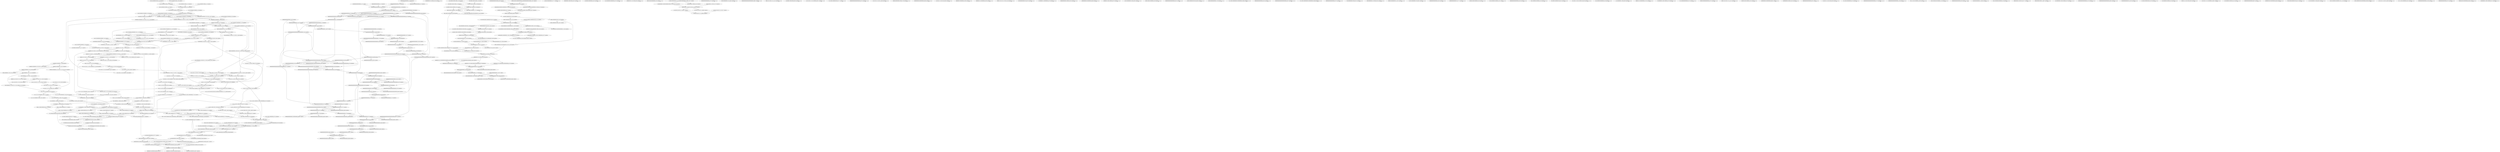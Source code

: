 digraph G {
    "1010110100000101000000001110111_1-32:23-LEN:31" -> "01010000000011101110_14-33:611-LEN:20";
    "1010110100000101000000001110111_1-32:23-LEN:31" -> "010100000000111011101111111010_14-44:19-LEN:30";
    "00000000000000000000_38-57:556-LEN:20" -> "00000000000000000000_39-58:536-LEN:20";
    "00000000000000000000_38-57:556-LEN:20" -> "00000000000000000000000000000000000000_39-77:22-LEN:38";
    "111101011000000000111100_38-61:184-LEN:24" -> "10110000000001111000_43-62:264-LEN:20";
    "010000000010111010000_32-53:15-LEN:21" -> "010000000010111010000_32-53:15-LEN:21";
    "00000000000000000000000000000000000000_29-67:34-LEN:38" -> "000000000000000000000_49-69:566-LEN:21";
    "00000000101110110000_34-53:285-LEN:20" -> "0000000101110110000000000100000000_35-69:210-LEN:34";
    "00000000101110110000_34-53:285-LEN:20" -> "000000010111011000010000001000000000000_35-73:89-LEN:39";
    "120000000011011000001100001000000_55-87:156-LEN:33" -> "10000011000010000000_69-88:179-LEN:20";
    "11100011000000000010_57-77:17-LEN:20" -> "11100011000000000010_57-77:17-LEN:20";
    "10111001111111010110_28-47:434-LEN:20" -> "011100111111101011000_29-49:436-LEN:21";
    "10111001111111010110_28-47:434-LEN:20" -> "01110011111110101100000011110001100000_29-69:23-LEN:38";
    "000000000011000010000_34-55:15-LEN:21" -> "000000000011000010000_34-55:15-LEN:21";
    "0111111101011000000011_34-57:210-LEN:22" -> "111110101100000001111_37-59:190-LEN:21";
    "0111111101011000000011_34-57:210-LEN:22" -> "11111010110000000111000110000000000_37-74:31-LEN:35";
    "11010000010000000000_23-43:15-LEN:20" -> "11010000010000000000_23-43:15-LEN:20";
    "000000000000000000000_44-64:561-LEN:21" -> "0000000000000000000000_46-67:539-LEN:22";
    "000000000000000000000_44-64:561-LEN:21" -> "000000000000000000000000000000000000_46-82:23-LEN:36";
    "1000110000001001000100_59-80:312-LEN:22" -> "011000000100100010000_62-82:303-LEN:21";
    "1000110000001001000100_59-80:312-LEN:22" -> "01100000010010001000000000_62-88:19-LEN:26";
    "10101101000000101000_1-20:759-LEN:20" -> "01011010000001010000_2-21:964-LEN:20";
    "111011000000001000000000_44-70:15-LEN:24" -> "111011000000001000000000_44-70:15-LEN:24";
    "0011100011000000000001_54-76:29-LEN:22" -> "110001100000000000110000000000_58-88:25-LEN:30";
    "0011100011000000000001_54-76:29-LEN:22" -> "11000110000000000010_58-77:702-LEN:20";
    "011000011000000001010_10-30:319-LEN:21" -> "10000110000000010100_12-31:310-LEN:20";
    "011000011000000001010_10-30:319-LEN:21" -> "10000110000000010100_12-32:25-LEN:20";
    "100001000000000001010000_59-82:142-LEN:24" -> "100000000000101000000000_64-88:24-LEN:24";
    "100001000000000001010000_59-82:142-LEN:24" -> "10000000000010100000_64-83:828-LEN:20";
    "1000000100111111011000_8-30:15-LEN:22" -> "1000000100111111011000_8-30:15-LEN:22";
    "000010100010000000000_2-23:15-LEN:21" -> "000010100010000000000_2-23:15-LEN:21";
    "00000000000000000000000000000000000000_33-71:19-LEN:38" -> "000000000000000000000_53-73:593-LEN:21";
    "00010100000000111011_12-31:694-LEN:20" -> "001010000000011101100_13-34:121-LEN:21";
    "00010100000000111011_12-31:694-LEN:20" -> "00101000000001110111_13-32:607-LEN:20";
    "01110011111110101110000_29-51:133-LEN:23" -> "00111111101011100001_33-52:160-LEN:20";
    "000000000010100000000_66-86:871-LEN:21" -> "00000000101000000000_68-88:43-LEN:20";
    "000000000010100000000_66-86:871-LEN:21" -> "000000001010000000000_68-88:820-LEN:21";
    "000000000010100000000_66-86:871-LEN:21" -> "00000000101000000001_68-87:16-LEN:20";
    "11100011000100010011111101100000100000000001110000_1-50:177-LEN:50" -> "010000000000111000010000000010000111101001_32-73:162-LEN:42";
    "11100011000100010011111101100000100000000001110000_1-50:177-LEN:50" -> "01000000000011100000_32-52:16-LEN:20";
    "00000000000000000000_55-75:15-LEN:20" -> "00000000000000000000_55-75:15-LEN:20";
    "010000000010111011000_32-52:304-LEN:21" -> "00000000101110110000_34-53:285-LEN:20";
    "010000000010111011000_32-52:304-LEN:21" -> "00000000101110110000000001000000000000_34-73:34-LEN:38";
    "01000100000000011101_28-48:15-LEN:20" -> "01000100000000011101_28-48:15-LEN:20";
    "00010100000001111011_12-31:248-LEN:20" -> "00101000000011110110011111111101100000_13-51:50-LEN:38";
    "00010100000001111011_12-31:248-LEN:20" -> "0010100000001111011100111_13-37:201-LEN:25";
    "000000000000000000000000_2-26:16-LEN:24" -> "00000000000000000000_8-27:546-LEN:20";
    "000000000000000000000000_2-26:16-LEN:24" -> "00000000000000000000000000000000000000_8-46:44-LEN:38";
    "00000000111011100111111010110000000001_18-56:22-LEN:38" -> "111101011000000000111100_38-61:184-LEN:24";
    "101000000011110001100_43-66:32-LEN:21" -> "1000000011110001100000_46-69:405-LEN:22";
    "01110011111111101100000_29-51:186-LEN:23" -> "00111111111011000000_33-52:224-LEN:20";
    "000010100000000111001100111111101011000_11-49:19-LEN:39" -> "11001111111010110000_31-50:333-LEN:20";
    "000010100000000111001100111111101011000_11-49:19-LEN:39" -> "110011111110101100010_31-51:128-LEN:21";
    "00000000000000000000000000000_59-88:17-LEN:29" -> "00000000000000000000000000000_59-88:17-LEN:29";
    "00000000000000000000000000000000000000_23-61:28-LEN:38" -> "00000000000000000000_43-62:559-LEN:20";
    "011000000000001010000_62-82:709-LEN:21" -> "100000000000101000000000_64-88:24-LEN:24";
    "011000000000001010000_62-82:709-LEN:21" -> "10000000000010100000_64-83:828-LEN:20";
    "0111111111011000000011_34-57:157-LEN:22" -> "11111110110000000111000_37-62:15-LEN:23";
    "0111111111011000000011_34-57:157-LEN:22" -> "111111101100000001111000_37-62:154-LEN:24";
    "00001111000110000000_50-71:277-LEN:20" -> "00011110001100000000001010000000000_51-88:38-LEN:35";
    "00001111000110000000_50-71:277-LEN:20" -> "000111100011000000000_51-73:264-LEN:21";
    "00001111000110000000_50-71:277-LEN:20" -> "000111100011000000010001010000000000_51-88:131-LEN:36";
    "00001110111001111111_21-41:16-LEN:20" -> "00001110111001111111_21-41:16-LEN:20";
    "00000000000000000000_14-33:571-LEN:20" -> "000000000000000000000_15-35:587-LEN:21";
    "11010000011000010000_65-85:15-LEN:20" -> "11010000011000010000_65-85:15-LEN:20";
    "10000000011101110011_17-36:682-LEN:20" -> "00000000111011100111111010110000000001_18-56:22-LEN:38";
    "10000000011101110011_17-36:682-LEN:20" -> "00000000111011100111_18-37:686-LEN:20";
    "10101101000001010000000011101_1-30:23-LEN:29" -> "00010100000000111011_12-31:694-LEN:20";
    "10101101000001010000000011101_1-30:23-LEN:29" -> "00010100000000111010_12-31:41-LEN:20";
    "0011111111011000000011110001_33-63:25-LEN:28" -> "1011000000011110001100_43-66:357-LEN:22";
    "11101110011111111011000000_26-52:17-LEN:26" -> "11101110011111111011000000_26-52:17-LEN:26";
    "00000100000000000001_56-75:413-LEN:20" -> "0000100000000000001000010000000_57-88:19-LEN:31";
    "00000100000000000001_56-75:413-LEN:20" -> "00001000000000000011_57-76:393-LEN:20";
    "011000000100100010000_62-82:303-LEN:21" -> "10000001001000100000_64-83:341-LEN:20";
    "00000000000000000000000000000000000000_12-50:71-LEN:38" -> "00000000000000000000_32-51:623-LEN:20";
    "00000000000000000000000000000000000000_12-50:71-LEN:38" -> "00000000000000000000000000000000000000_32-70:28-LEN:38";
    "00000000000000000000000000000000000000_12-50:71-LEN:38" -> "000000000000000000010000000000000000_32-67:19-LEN:36";
    "10011111110101100000_32-51:341-LEN:20" -> "00111111101011000000111100011000000000_33-73:20-LEN:38";
    "10011111110101100000_32-51:341-LEN:20" -> "00111111101011000000_33-52:388-LEN:20";
    "00000000000000000000_32-51:623-LEN:20" -> "00000000000000000000000000000000000000_33-71:19-LEN:38";
    "00000000000000000000_32-51:623-LEN:20" -> "00000000000000000000_33-52:630-LEN:20";
    "00000000000000000000000000000000000000_13-51:37-LEN:38" -> "00000000000000000000000000000000000000_33-71:19-LEN:38";
    "00000000000000000000000000000000000000_13-51:37-LEN:38" -> "00000000000000000000_33-52:630-LEN:20";
    "000001000000000000011_55-76:17-LEN:21" -> "000100000000000001100010000000_58-88:17-LEN:30";
    "000001000000000000011_55-76:17-LEN:21" -> "00010000000000000110000_58-80:383-LEN:23";
    "0111100011000000001000_55-77:17-LEN:22" -> "0111100011000000001000_55-77:17-LEN:22";
    "10100000010100000000_6-25:854-LEN:20" -> "01000000101000000001_7-26:835-LEN:20";
    "10100000010100000000_6-25:854-LEN:20" -> "01000000101000000001101110011111110101_7-45:34-LEN:38";
    "00000000000000000000000000000000000000_32-70:28-LEN:38" -> "00000000000000000000_52-71:585-LEN:20";
    "00101101000000101000_1-20:31-LEN:20" -> "01011010000001010000_2-21:964-LEN:20";
    "11101110011111110101_26-45:511-LEN:20" -> "11011100111111101011_27-46:525-LEN:20";
    "11101110011111110101_26-45:511-LEN:20" -> "11011100111111101010000_27-49:18-LEN:23";
    "0100000110100000000111011_7-31:145-LEN:25" -> "011010000000011101100_13-34:21-LEN:21";
    "0100000110100000000111011_7-31:145-LEN:25" -> "011010000000011101110_13-33:111-LEN:21";
    "1010010011000000110000000010100_1-31:141-LEN:31" -> "00001100000000101000_13-32:454-LEN:20";
    "00000000000000000000000000_49-75:15-LEN:26" -> "00000000000000000000000000_49-75:15-LEN:26";
    "101011010000010100000000111011_1-31:36-LEN:30" -> "001010000000011101100_13-34:121-LEN:21";
    "101011010000010100000000111011_1-31:36-LEN:30" -> "00101000000001110111_13-32:607-LEN:20";
    "0000000101110110000000000100000000_35-69:210-LEN:34" -> "00000000001000000000000_50-73:269-LEN:23";
    "11101110111111101011_26-46:16-LEN:20" -> "11101110111111101011_26-46:16-LEN:20";
    "000000000000000000000_6-26:577-LEN:21" -> "00000000000000000000_8-27:546-LEN:20";
    "000000000000000000000_6-26:577-LEN:21" -> "00000000000000000000000000000000000000_8-46:44-LEN:38";
    "10000010000000000110000_27-50:16-LEN:23" -> "10000010000000000110000_27-50:16-LEN:23";
    "11011000000011110001_42-63:132-LEN:20" -> "1011000000011110001100_43-66:357-LEN:22";
    "0011111111011000000000111100_33-61:18-LEN:28" -> "10110000000001111000_43-62:264-LEN:20";
    "00000000000000000000_19-39:15-LEN:20" -> "00000000000000000000_21-40:582-LEN:20";
    "1110100101101010111111_66-87:115-LEN:22" -> "01001011010101111111_69-88:120-LEN:20";
    "0000000000000000000000_46-67:539-LEN:22" -> "000000000000000000000_49-69:566-LEN:21";
    "00111100011000000000_53-73:16-LEN:20" -> "01111000110000000000_55-74:651-LEN:20";
    "10110000000001111000_43-62:264-LEN:20" -> "011000000000111100011000000_44-70:268-LEN:27";
    "10110000000001111000_43-62:264-LEN:20" -> "011000000000111100001000000_44-70:43-LEN:27";
    "01000000101000000001_7-26:835-LEN:20" -> "10000001010000000011_8-27:766-LEN:20";
    "01000000101000000001_7-26:835-LEN:20" -> "10000001010000000011011100111111101011_8-46:51-LEN:38";
    "000000000000100000000000_64-88:15-LEN:24" -> "000000000000100000000000_64-88:15-LEN:24";
    "10100101101010111111_67-87:17-LEN:20" -> "01001011010101111111_69-88:120-LEN:20";
    "00000111100011000000_49-70:445-LEN:20" -> "00001111000110000000_50-71:277-LEN:20";
    "00000111100011000000_49-70:445-LEN:20" -> "0000111100011000000100_50-73:164-LEN:22";
    "1000000011110001100000_46-69:405-LEN:22" -> "00000111100011000000_49-70:445-LEN:20";
    "001000000000011000000_32-52:133-LEN:21" -> "1000000000011000000000111100111000000000_34-73:52-LEN:40";
    "001000000000011000000_32-52:133-LEN:21" -> "10000000000110000000111100111000000000_34-73:71-LEN:38";
    "010000000000111000010000000010000111101001_32-73:162-LEN:42" -> "000001000011110100101101010111_55-84:152-LEN:30";
    "01110011111110101100_29-49:15-LEN:20" -> "01110011111110101100_29-49:15-LEN:20";
    "00000000101000000000_19-39:15-LEN:20" -> "00000000101000000000_19-39:15-LEN:20";
    "0111111111011000000000111100_34-61:64-LEN:28" -> "10110000000001111000_43-62:264-LEN:20";
    "0000000101110100000000_35-58:15-LEN:22" -> "0000000101110100000000_35-58:15-LEN:22";
    "0111100000000001001000100000_55-83:22-LEN:28" -> "000000100100010000000000_65-88:357-LEN:24";
    "00000000000000000000_52-71:585-LEN:20" -> "000000000000000000000_53-73:593-LEN:21";
    "01000000101000000011_7-26:300-LEN:20" -> "1000000101000000011101110011111_8-39:21-LEN:31";
    "01000000101000000011_7-26:300-LEN:20" -> "10000001010000000111_8-27:279-LEN:20";
    "00111111101011000000111100011000000000_33-73:20-LEN:38" -> "01111000110000000000_55-74:651-LEN:20";
    "000000000000000000000_49-69:566-LEN:21" -> "000000000000000000000000_51-75:20-LEN:24";
    "000000000000000000000_49-69:566-LEN:21" -> "00000000000000000000_51-70:558-LEN:20";
    "00000111011101111111010_21-44:16-LEN:23" -> "00000111011101111111010_21-44:16-LEN:23";
    "1000000000011000000000111100111000000000_34-73:52-LEN:40" -> "0111100111000000000011001010000000_55-88:131-LEN:34";
    "00000000000000000000_22-41:591-LEN:20" -> "00000000000000000000000000000000000000_23-61:28-LEN:38";
    "00000000000000000000_22-41:591-LEN:20" -> "000000000000000000000000_23-46:569-LEN:24";
    "10000110000000010100_12-31:310-LEN:20" -> "00001100000000101000_13-32:454-LEN:20";
    "00010000000000001100_58-78:15-LEN:20" -> "00010000000000001100_58-78:15-LEN:20";
    "00111100011000000000_54-73:329-LEN:20" -> "01111000110000000000_55-74:651-LEN:20";
    "1010100001100001100000_1-23:38-LEN:22" -> "010000110000110000000_5-25:338-LEN:21";
    "00001100001100000000_7-26:351-LEN:20" -> "000110000110000000010_8-28:326-LEN:21";
    "00001100001100000000_7-26:351-LEN:20" -> "000110000110000000001000100000000101_8-44:22-LEN:36";
    "1101100111111101011000_27-49:78-LEN:22" -> "110011111110101100010_30-51:23-LEN:21";
    "1101100111111101011000_27-49:78-LEN:22" -> "110011111110101100000_30-51:61-LEN:21";
    "00000000000000000000_8-27:546-LEN:20" -> "0000000000000000000100_9-30:15-LEN:22";
    "00000000000000000000_8-27:546-LEN:20" -> "00000000000000000000000000000000000000_9-47:35-LEN:38";
    "00000000000000000000_8-27:546-LEN:20" -> "000000000000000000000_9-29:605-LEN:21";
    "00000000000000000000_11-30:626-LEN:20" -> "00000000000000000000000000000000000000_12-50:71-LEN:38";
    "00000000000000000000_11-30:626-LEN:20" -> "00000000000000000000_12-31:577-LEN:20";
    "00000000000010100000_64-83:17-LEN:20" -> "00000000000101000000_65-84:858-LEN:20";
    "00000000000010100000_64-83:17-LEN:20" -> "00000000000101000000000_65-88:23-LEN:23";
    "011000000000111100011000000_44-70:268-LEN:27" -> "0000111100011000000100_52-73:133-LEN:22";
    "011000000000111100011000000_44-70:268-LEN:27" -> "000011110001100000000_52-72:152-LEN:21";
    "011000000000111100011000000_44-70:268-LEN:27" -> "000011110001100000000_52-73:15-LEN:21";
    "000111100001000000000_51-73:45-LEN:21" -> "01111000010000000000010_55-77:129-LEN:23";
    "01011100111111101011_27-46:17-LEN:20" -> "10111001111111010110_28-47:434-LEN:20";
    "01011100111111101011_27-46:17-LEN:20" -> "10111001111111010111_28-47:121-LEN:20";
    "00111101110011111111101_23-45:157-LEN:23" -> "110111001111111110110_27-47:167-LEN:21";
    "01101000011000010000000010100010000_2-37:20-LEN:35" -> "000000001010001000000_19-39:342-LEN:21";
    "011000000011110000000000_44-70:16-LEN:24" -> "011000000011110000000000_44-70:16-LEN:24";
    "0000000000000011000000_30-52:16-LEN:22" -> "0000000000000011000000_30-52:16-LEN:22";
    "000000000000000000000000000000_1-31:39-LEN:30" -> "00000000000000000000000000000000000000_13-51:37-LEN:38";
    "000000000000000000000000000000_1-31:39-LEN:30" -> "00000000000000000000_13-32:573-LEN:20";
    "100000000000101000000000_64-88:19-LEN:24" -> "100000000000101000000000_64-88:19-LEN:24";
    "10000000000110000000111100111000000000_34-73:71-LEN:38" -> "0111100111000000000011001010000000_55-88:131-LEN:34";
    "1101000000100000000011101110011_5-36:34-LEN:31" -> "00000000111011100111111010110000000001_18-56:22-LEN:38";
    "1101000000100000000011101110011_5-36:34-LEN:31" -> "00000000111011100111_18-37:686-LEN:20";
    "00001000000001010001000_13-36:16-LEN:23" -> "10000000010100010000_18-37:315-LEN:20";
    "1000000011100011000000_46-70:15-LEN:22" -> "1000000011100011000000_46-70:15-LEN:22";
    "1101011000000000111000_40-62:15-LEN:22" -> "1101011000000000111000_40-62:15-LEN:22";
    "010001100001100000000_5-26:16-LEN:21" -> "010001100001100000000_5-26:16-LEN:21";
    "11101011100001100111000110000000000_39-74:22-LEN:35" -> "0111000110000000000010_55-77:87-LEN:22";
    "011100001100111100011_44-64:128-LEN:21" -> "110000110011110001100000000_46-72:173-LEN:27";
    "000000000000000000000000_9-33:17-LEN:24" -> "000000000000000000000000_9-33:17-LEN:24";
    "11000110000000010010100_58-80:15-LEN:23" -> "11000110000000010010100_58-80:15-LEN:23";
    "00000000000000000000000000000000_1-33:20-LEN:32" -> "000000000000000000000_15-35:587-LEN:21";
    "101011010000000010000000_1-24:51-LEN:24" -> "1010000000010000000111_6-27:20-LEN:22";
    "101011010000000010000000_1-24:51-LEN:24" -> "10100000000100000000111011100_6-34:29-LEN:29";
    "0000000000000000000000_15-37:15-LEN:22" -> "00000000000000000000_19-38:580-LEN:20";
    "11100011000000000001_57-76:673-LEN:20" -> "110001100000000000110000000000_58-88:25-LEN:30";
    "11100011000000000001_57-76:673-LEN:20" -> "11000110000000000010_58-77:702-LEN:20";
    "010001000000000000010_7-28:16-LEN:21" -> "010001000000000000010_7-28:16-LEN:21";
    "10110000000111100001000000_43-70:62-LEN:26" -> "0000111100001000000100_50-73:23-LEN:22";
    "10110000000111100001000000_43-70:62-LEN:26" -> "00001111000010000000_50-71:47-LEN:20";
    "000000000000000000000_17-37:574-LEN:21" -> "00000000000000000000_19-38:580-LEN:20";
    "011110001100000000001010000000000_55-88:22-LEN:33" -> "011110001100000000001010000000000_55-88:22-LEN:33";
    "11011100111111101011_27-46:525-LEN:20" -> "10111001111111010110_28-47:434-LEN:20";
    "11011100111111101011_27-46:525-LEN:20" -> "10111001111111010111_28-47:121-LEN:20";
    "01111000110000000000101000000_55-84:18-LEN:29" -> "000000000010100000000_66-86:871-LEN:21";
    "00000000000000000000_34-54:15-LEN:20" -> "00000000000000000000_34-54:15-LEN:20";
    "01110001100000000000_55-75:15-LEN:20" -> "11100011000000000001_57-76:673-LEN:20";
    "01110001100000000000_55-75:15-LEN:20" -> "1110001100000000000010000000000_57-88:17-LEN:31";
    "0001110001100000000000_54-75:27-LEN:22" -> "11100011000000000001_57-76:673-LEN:20";
    "0001110001100000000000_54-75:27-LEN:22" -> "1110001100000000000010000000000_57-88:17-LEN:31";
    "001010000000011101100_13-34:121-LEN:21" -> "1010000000011101100111111101011_15-46:124-LEN:31";
    "00000000000000000000_64-84:15-LEN:20" -> "000000000000000000000_66-86:429-LEN:21";
    "00000000000000000000000000000_28-57:19-LEN:29" -> "00000000000000000000000000000_28-57:19-LEN:29";
    "011010000000011101100_13-34:21-LEN:21" -> "1010000000011101100111111101011_15-46:124-LEN:31";
    "011110001100000000001010000000000_55-88:26-LEN:33" -> "011110001100000000001010000000000_55-88:26-LEN:33";
    "10000001001000100000_64-83:341-LEN:20" -> "000000100100010000000000_65-88:357-LEN:24";
    "11110001100000000000_56-75:647-LEN:20" -> "11100011000000000001_57-76:673-LEN:20";
    "11110001100000000000_56-75:647-LEN:20" -> "1110001100000000000010000000000_57-88:17-LEN:31";
    "000000000000010000000_32-52:201-LEN:21" -> "00000000000100000001200000000110110000_34-73:86-LEN:38";
    "000000000000010000000_32-52:201-LEN:21" -> "0000000000010000000001200000000110110000_34-73:83-LEN:40";
    "00010100000000111010_12-31:41-LEN:20" -> "00101000000001110101001111111010110000_13-50:21-LEN:38";
    "00010100000000111010_12-31:41-LEN:20" -> "001010000000011101000111111101011_13-46:18-LEN:33";
    "0000000000000000000000_53-75:15-LEN:22" -> "0000000000000000000000_53-75:15-LEN:22";
    "110000110011110001100000000_46-72:173-LEN:27" -> "00111100011000000000_54-73:329-LEN:20";
    "00110000000000101000_61-81:15-LEN:20" -> "00110000000000101000_61-81:15-LEN:20";
    "00010000000001110110000_30-53:15-LEN:23" -> "00010000000001110110000_30-53:15-LEN:23";
    "00000000000100000001200000000110110000_34-73:86-LEN:38" -> "120000000011011000001100001000000_55-87:156-LEN:33";
    "01000000101000000001101110011111110101_7-45:34-LEN:38" -> "11011100111111101011_27-46:525-LEN:20";
    "01000000101000000001101110011111110101_7-45:34-LEN:38" -> "11011100111111101010000_27-49:18-LEN:23";
    "00000000000000000000_64-83:425-LEN:20" -> "00000000000000000000000_65-88:19-LEN:23";
    "00000000000000000000_64-83:425-LEN:20" -> "00000000000000000000_65-84:417-LEN:20";
    "00000000000000000000000000000000000000_38-76:23-LEN:38" -> "000000000000000000000000000000_58-88:18-LEN:30";
    "00000000000000000000000000000000000000_38-76:23-LEN:38" -> "00000000000000000000_58-77:446-LEN:20";
    "100110100000010100000_1-22:73-LEN:21" -> "01101000000101000000_4-23:1097-LEN:20";
    "010100010000000010111_26-46:310-LEN:21" -> "01000100000000101110_28-47:314-LEN:20";
    "00101000000001110101001111111010110000_13-50:21-LEN:38" -> "10011111110101100000_32-51:341-LEN:20";
    "0000111100011000000100_52-73:133-LEN:22" -> "011110001100000010000010000000000_55-88:22-LEN:33";
    "0000111100011000000100_52-73:133-LEN:22" -> "01111000110000001001000_55-77:293-LEN:23";
    "00000000000000000000_43-62:559-LEN:20" -> "000000000000000000000_44-64:561-LEN:21";
    "00000000000000000000_43-62:559-LEN:20" -> "00000000000000000000000000000000_44-76:18-LEN:32";
    "00000000000000000000_1-20:486-LEN:20" -> "00000000000000000000_2-21:496-LEN:20";
    "00000000000000000000_1-20:486-LEN:20" -> "0000000000000000000000000_2-27:16-LEN:25";
    "00101000000001110111_13-32:607-LEN:20" -> "01010000000011101110_14-33:611-LEN:20";
    "00101000000001110111_13-32:607-LEN:20" -> "010100000000111011101111111010_14-44:19-LEN:30";
    "000001010000000001011_10-31:15-LEN:21" -> "000001010000000001011_10-31:15-LEN:21";
    "00000000000000000000_2-21:496-LEN:20" -> "0000000000000000000000_3-24:520-LEN:22";
    "010001111000010000000_49-71:15-LEN:21" -> "000111100001000000000_51-73:45-LEN:21";
    "1110101100000000011100_39-61:16-LEN:22" -> "1110101100000000011100_39-61:16-LEN:22";
    "0000001010000000111101_9-30:263-LEN:22" -> "00010100000001111011_12-31:248-LEN:20";
    "0000001010000000111101_9-30:263-LEN:22" -> "00010100000001111010_12-31:23-LEN:20";
    "00000000000000000000_20-40:15-LEN:20" -> "00000000000000000000_20-40:15-LEN:20";
    "111111101100000001111000_37-62:154-LEN:24" -> "11011000000011110001_42-63:132-LEN:20";
    "111111101100000001111000_37-62:154-LEN:24" -> "11011000000011110000_42-63:33-LEN:20";
    "00100010000000010111_26-46:15-LEN:20" -> "01000100000000101110_28-47:314-LEN:20";
    "01000100000000101110_28-47:314-LEN:20" -> "100010000000010111010_29-50:15-LEN:21";
    "01000100000000101110_28-47:314-LEN:20" -> "10001000000001011101_29-48:295-LEN:20";
    "00110000000000010100_61-80:726-LEN:20" -> "011000000000001010000_62-82:709-LEN:21";
    "00110000000000010100_61-80:726-LEN:20" -> "01100000000000101000000000_62-88:32-LEN:26";
    "0000111100001000000100_52-73:21-LEN:22" -> "0111100001000000100100010000_55-82:45-LEN:28";
    "100011000000000001010_59-79:747-LEN:21" -> "001100000000000101000000000_61-88:37-LEN:27";
    "100011000000000001010_59-79:747-LEN:21" -> "00110000000000010100_61-80:726-LEN:20";
    "00111111101011100001_33-52:160-LEN:20" -> "011111110101110000110011_34-57:137-LEN:24";
    "00111111101011100001_33-52:160-LEN:20" -> "01111111010111000010111100011000000000_34-73:23-LEN:38";
    "0001010000000011011100111111101011_12-46:52-LEN:34" -> "10111001111111010111_27-47:15-LEN:20";
    "0001010000000011011100111111101011_12-46:52-LEN:34" -> "10111001111111010110_27-47:36-LEN:20";
    "00000000000000000110_57-77:15-LEN:20" -> "00000000000000000110_57-77:15-LEN:20";
    "01000000001110111001_16-35:730-LEN:20" -> "10000000011101110011_17-36:682-LEN:20";
    "01000000001110111001_16-35:730-LEN:20" -> "10000000011101110010111101011000000_17-52:26-LEN:35";
    "110111001111111110110_27-47:167-LEN:21" -> "01110011111111101100000_29-51:186-LEN:23";
    "010000110000100000000_5-26:15-LEN:21" -> "010000110000100000000_5-26:15-LEN:21";
    "10101101000001010000000011101110_1-33:26-LEN:32" -> "10100000000111011100_15-34:726-LEN:20";
    "10101101000001010000000011101110_1-33:26-LEN:32" -> "101000000001110111011_15-36:17-LEN:21";
    "0101101000000101000000_2-24:17-LEN:22" -> "0101101000000101000000_2-24:17-LEN:22";
    "10111001111111010111_27-47:15-LEN:20" -> "01110011111110101110000_29-51:133-LEN:23";
    "00011000000001010001000_14-36:308-LEN:23" -> "10000000010100010000_18-37:315-LEN:20";
    "01100000110000110000000_2-25:21-LEN:23" -> "00001100001100000000_7-26:351-LEN:20";
    "01100000110000110000000_2-25:21-LEN:23" -> "00001100001100000001_7-27:15-LEN:20";
    "1011101000000101000000_1-23:19-LEN:22" -> "11010000001010000000_5-24:1093-LEN:20";
    "0000000000000000000000_30-52:22-LEN:22" -> "0000000000000000000000_30-52:22-LEN:22";
    "0000000000010000000001200000000110110000_34-73:83-LEN:40" -> "120000000011011000001100001000000_55-87:156-LEN:33";
    "00000000000000000000_53-73:15-LEN:20" -> "00000000000000000000_55-74:711-LEN:20";
    "01111000010000000000010_55-77:129-LEN:23" -> "100001000000000001010000_59-82:142-LEN:24";
    "10001000000001011101_29-48:295-LEN:20" -> "00010000000010111010000_30-53:19-LEN:23";
    "10001000000001011101_29-48:295-LEN:20" -> "000100000000101110110_30-50:289-LEN:21";
    "10100001100001100000001010001000000_4-39:18-LEN:35" -> "00000010100010000000010_21-43:351-LEN:23";
    "011111110101110000110011_34-57:137-LEN:24" -> "11101011100001100111000110000000000_39-74:22-LEN:35";
    "011111110101110000110011_34-57:137-LEN:24" -> "111010111000011001111000_39-62:140-LEN:24";
    "000110000110000000010_8-28:326-LEN:21" -> "011000011000000001010_10-30:319-LEN:21";
    "000110000110000000010_8-28:326-LEN:21" -> "01100001100000000100001000000001011101_10-48:20-LEN:38";
    "000000101000000001110_9-29:738-LEN:21" -> "000010100000000111001100111111101011000_11-49:19-LEN:39";
    "000000101000000001110_9-29:738-LEN:21" -> "00001010000000011101_11-30:724-LEN:20";
    "00000000000000000000_37-56:563-LEN:20" -> "00000000000000000000_38-57:556-LEN:20";
    "00000000000000000000_37-56:563-LEN:20" -> "00000000000000000000000000000000000000_38-76:23-LEN:38";
    "0101110000001010000000_2-24:16-LEN:22" -> "0101110000001010000000_2-24:16-LEN:22";
    "01101000010000110000000010100_2-31:19-LEN:29" -> "00001100000000101000_13-32:454-LEN:20";
    "011111110101100010001111000110000000_34-71:105-LEN:36" -> "00011110001100000000001010000000000_51-88:38-LEN:35";
    "011111110101100010001111000110000000_34-71:105-LEN:36" -> "000111100011000000000_51-73:264-LEN:21";
    "011111110101100010001111000110000000_34-71:105-LEN:36" -> "000111100011000000010001010000000000_51-88:131-LEN:36";
    "10101101000000100000000_1-24:54-LEN:23" -> "1101000000100000000011101110011_5-36:34-LEN:31";
    "10101101000000100000000_1-24:54-LEN:23" -> "1101000000100000000111_5-27:15-LEN:22";
    "00111100000000000000010100000_54-83:21-LEN:29" -> "00000000000101000000_65-84:858-LEN:20";
    "00111100000000000000010100000_54-83:21-LEN:29" -> "00000000000101000000000_65-88:23-LEN:23";
    "101000000011101110011111_15-39:16-LEN:24" -> "0000011101110011111101011000_21-49:18-LEN:28";
    "101000000011101110011111_15-39:16-LEN:24" -> "000001110111001111111_21-41:609-LEN:21";
    "0011000011000000010100_9-31:16-LEN:22" -> "0011000011000000010100_9-31:16-LEN:22";
    "110011111110101100010_30-51:23-LEN:21" -> "00111111101011000100_33-52:150-LEN:20";
    "00101000100000000101_25-44:323-LEN:20" -> "010100010000000010111_26-46:310-LEN:21";
    "00101000100000000101_25-44:323-LEN:20" -> "0101000100000000101101_26-48:16-LEN:22";
    "01010100000110100000000_2-25:15-LEN:23" -> "0100000110100000000111011_7-31:145-LEN:25";
    "0000111100001000000100_50-73:23-LEN:22" -> "0111100001000000100100010000_55-82:45-LEN:28";
    "011000000000111100001000000_44-70:43-LEN:27" -> "0000111100001000000100_52-73:21-LEN:22";
    "011000000000111100001000000_44-70:43-LEN:27" -> "000011110000100000000_52-72:25-LEN:21";
    "00000000000000000000000000000000000000_8-46:44-LEN:38" -> "00000000000000000000_28-47:599-LEN:20";
    "011100111111101011000_29-49:436-LEN:21" -> "11001111111010110000_31-50:333-LEN:20";
    "011100111111101011000_29-49:436-LEN:21" -> "110011111110101100010_31-51:128-LEN:21";
    "00111111101011000000_33-52:388-LEN:20" -> "0111111101011000000011_34-57:210-LEN:22";
    "00111111101011000000_33-52:388-LEN:20" -> "01111111010110000000001_34-56:176-LEN:23";
    "101110011111101011100001100_28-55:18-LEN:27" -> "101110011111101011100001100_28-55:18-LEN:27";
    "1011010000001000000000_3-24:16-LEN:22" -> "1011010000001000000000_3-24:16-LEN:22";
    "00000000000000000000000_1-24:65-LEN:23" -> "000000000000000000000_6-26:577-LEN:21";
    "00111111111011000000_33-52:224-LEN:20" -> "0111111111011000000011_34-57:157-LEN:22";
    "00111111111011000000_33-52:224-LEN:20" -> "0111111111011000000000111100_34-61:64-LEN:28";
    "11110100000001111000_40-62:16-LEN:20" -> "11110100000001111000_40-62:16-LEN:20";
    "01010000000011101110_14-33:611-LEN:20" -> "10100000000111011100_15-34:726-LEN:20";
    "01010000000011101110_14-33:611-LEN:20" -> "101000000001110111011_15-36:17-LEN:21";
    "1010000000011101100111111101011_15-46:124-LEN:31" -> "1101100111111101011000_27-49:78-LEN:22";
    "1010000000011101100111111101011_15-46:124-LEN:31" -> "110110011111110101110000_27-51:35-LEN:24";
    "00000000000000000000_33-52:630-LEN:20" -> "00000000000000000000000000000000000000_34-73:98-LEN:38";
    "00000000000000000000_33-52:630-LEN:20" -> "0000000000000000000000_34-55:556-LEN:22";
    "0111000110000000000010_55-77:87-LEN:22" -> "100011000000000001010_59-79:747-LEN:21";
    "0111000110000000000010_55-77:87-LEN:22" -> "10001100000000000100000000000_59-88:49-LEN:29";
    "00000010100010000000010_21-43:351-LEN:23" -> "0010100010000000010110110000000000_25-60:20-LEN:34";
    "00000010100010000000010_21-43:351-LEN:23" -> "00101000100000000101_25-44:323-LEN:20";
    "01011000000011110001_42-63:197-LEN:20" -> "1011000000011110001100_43-66:357-LEN:22";
    "1010110100000110100000000_1-25:135-LEN:25" -> "0100000110100000000111011_7-31:145-LEN:25";
    "00011101110011111110_23-42:586-LEN:20" -> "001110111001111111010_24-44:550-LEN:21";
    "00011101110011111110_23-42:586-LEN:20" -> "0011101110011111110011000000011110_24-60:26-LEN:34";
    "00000101110100000000001_37-61:15-LEN:23" -> "00000101110100000000001_37-61:15-LEN:23";
    "010000000000000000000_1-21:17-LEN:21" -> "0000000000000000000000_3-24:520-LEN:22";
    "000011110001100000000_52-72:152-LEN:21" -> "00111100011000000000_54-73:329-LEN:20";
    "001100000000101000010000000000110000_15-50:125-LEN:36" -> "001000000000011000000_32-52:133-LEN:21";
    "00000000000000000000_65-84:417-LEN:20" -> "000000000000000000000_66-86:429-LEN:21";
    "01110000110011110000100000000_44-72:31-LEN:29" -> "00111100001000000000_54-73:61-LEN:20";
    "00000000000000000000000000000000000000_34-73:98-LEN:38" -> "00000000000000000000_55-74:711-LEN:20";
    "10000000010100010000000000110000_18-50:16-LEN:32" -> "001000000000011000000_32-52:133-LEN:21";
    "00000000000000000000_19-38:580-LEN:20" -> "00000000000000000000000000000000_20-52:18-LEN:32";
    "00000000000000000000_19-38:580-LEN:20" -> "00000000000000000000_20-39:573-LEN:20";
    "0000110000000010100100000000101110110_13-50:28-LEN:37" -> "010000000010111011000_32-52:304-LEN:21";
    "10101100000001010000000011_1-27:44-LEN:26" -> "000000101000000001110_9-29:738-LEN:21";
    "10101100000001010000000011_1-27:44-LEN:26" -> "0000001010000000011011_9-31:76-LEN:22";
    "111110101100000001111_37-59:190-LEN:21" -> "1110101100000001111000_39-62:219-LEN:22";
    "1110101100000001111000_39-62:219-LEN:22" -> "01011000000011110001_42-63:197-LEN:20";
    "1110101100000001111000_39-62:219-LEN:22" -> "01011000000011110000_42-63:31-LEN:20";
    "000001110111001111111_21-41:609-LEN:21" -> "00011101110011111110_23-42:586-LEN:20";
    "000001110111001111111_21-41:609-LEN:21" -> "00011101110011111111011000000_23-52:28-LEN:29";
    "00000000111011100111_18-37:686-LEN:20" -> "00000001110111001111110101100000001111_19-59:31-LEN:38";
    "00000000111011100111_18-37:686-LEN:20" -> "00000001110111001111_19-38:638-LEN:20";
    "110011111110101100000_30-51:61-LEN:21" -> "00111111101011000000111100011000000000_33-73:20-LEN:38";
    "110011111110101100000_30-51:61-LEN:21" -> "00111111101011000000_33-52:388-LEN:20";
    "00000000000000000000_12-31:577-LEN:20" -> "00000000000000000000000000000000000000_13-51:37-LEN:38";
    "00000000000000000000_12-31:577-LEN:20" -> "00000000000000000000_13-32:573-LEN:20";
    "0111100001000000100100010000_55-82:45-LEN:28" -> "10000001001000100000_64-83:341-LEN:20";
    "0110000000011100011000000_44-70:16-LEN:25" -> "0110000000011100011000000_44-70:16-LEN:25";
    "01101000000101000000_4-23:1097-LEN:20" -> "11010000001010000000_5-24:1093-LEN:20";
    "10100000000100000000111011100_6-34:29-LEN:29" -> "0100000000111011100011111_16-40:17-LEN:25";
    "10100000000100000000111011100_6-34:29-LEN:29" -> "01000000001110111001_16-35:730-LEN:20";
    "011110000000000000000_55-75:15-LEN:21" -> "011110000000000000000_55-75:15-LEN:21";
    "11111010110000000111000110000000000_37-74:31-LEN:35" -> "0111000110000000000010_55-77:87-LEN:22";
    "000000000000000000000_66-86:429-LEN:21" -> "000000000000000000000_68-88:401-LEN:21";
    "000000000000000000000_66-86:429-LEN:21" -> "00000000000000000000_68-88:25-LEN:20";
    "00000010000000000000000_53-75:15-LEN:23" -> "00000010000000000000000_53-75:15-LEN:23";
    "00001110111001111111_21-41:15-LEN:20" -> "00001110111001111111_21-41:15-LEN:20";
    "10000110000000010100_12-32:25-LEN:20" -> "0000110000000010100100000000101110110_13-50:28-LEN:37";
    "10000110000000010100_12-32:25-LEN:20" -> "00001100000000101000_13-33:17-LEN:20";
    "11110101100001100111100011_38-64:21-LEN:26" -> "110000110011110001100000000_46-72:173-LEN:27";
    "00000000101110110000000001000000000000_34-73:34-LEN:38" -> "00000010000000000000_55-74:435-LEN:20";
    "00000000001000000000000_50-73:269-LEN:23" -> "00000010000000000000_55-74:435-LEN:20";
    "01000011000110000000_5-25:15-LEN:20" -> "01000011000110000000_5-25:15-LEN:20";
    "100000000001010000000000_64-88:17-LEN:24" -> "100000000001010000000000_64-88:17-LEN:24";
    "00001100000000101000_13-32:454-LEN:20" -> "0001100000000101000000000001011_14-45:19-LEN:31";
    "00001100000000101000_13-32:454-LEN:20" -> "00011000000001010001000_14-36:308-LEN:23";
    "00001100000000101000_13-32:454-LEN:20" -> "00011000000001010000_14-33:144-LEN:20";
    "11101110011111111101_25-45:16-LEN:20" -> "110111001111111110110_27-47:167-LEN:21";
    "00000000000000000000_29-48:605-LEN:20" -> "000000000000000000010_30-50:15-LEN:21";
    "00000000000000000000_29-48:605-LEN:20" -> "000000000000000000000_30-50:595-LEN:21";
    "00000000000000000000_57-76:449-LEN:20" -> "000000000000000000000000000000_58-88:18-LEN:30";
    "00000000000000000000_57-76:449-LEN:20" -> "00000000000000000000_58-77:446-LEN:20";
    "1011010000110000110000_1-22:255-LEN:22" -> "10100001100001100000_4-23:296-LEN:20";
    "00101000000011110110011111111101100000_13-51:50-LEN:38" -> "00111111111011000000_33-52:224-LEN:20";
    "0000001010000000011011_9-31:76-LEN:22" -> "0001010000000011011100111111101011_12-46:52-LEN:34";
    "0000001010000000011011_9-31:76-LEN:22" -> "000101000000001101100_12-34:15-LEN:21";
    "010100100000010100000000_2-25:16-LEN:24" -> "01000000101000000001_7-26:835-LEN:20";
    "010100100000010100000000_2-25:16-LEN:24" -> "01000000101000000001101110011111110101_7-45:34-LEN:38";
    "01000000000011000010_32-52:16-LEN:20" -> "01000000000011000010_32-52:16-LEN:20";
    "00000000000000000000_58-77:446-LEN:20" -> "00000000000000000000000000000_59-88:21-LEN:29";
    "00000000000000000000_58-77:446-LEN:20" -> "000000000000000000000_59-79:457-LEN:21";
    "00000010000111101001_52-73:19-LEN:20" -> "000001000011110100101101010111_55-84:152-LEN:30";
    "01100001100000000100001000000001011101_10-48:20-LEN:38" -> "00010000000010111010000_30-53:19-LEN:23";
    "01100001100000000100001000000001011101_10-48:20-LEN:38" -> "000100000000101110110_30-50:289-LEN:21";
    "000111100011000000000_51-73:264-LEN:21" -> "01111000110000000000_55-74:651-LEN:20";
    "000000000000000000000_30-50:595-LEN:21" -> "00000000000000000000_32-51:623-LEN:20";
    "000000000000000000000_30-50:595-LEN:21" -> "00000000000000000000000000000000000000_32-70:28-LEN:38";
    "000000000000000000000_30-50:595-LEN:21" -> "000000000000000000010000000000000000_32-67:19-LEN:36";
    "000000000000000000000_9-30:17-LEN:21" -> "000000000000000000000_9-30:17-LEN:21";
    "0000000000000000000000_34-55:556-LEN:22" -> "00000000000000000000_37-56:563-LEN:20";
    "10000000010100010000_18-37:315-LEN:20" -> "000000001010001000000_19-39:342-LEN:21";
    "011100111111101011000_29-50:16-LEN:21" -> "011100111111101011000_29-50:16-LEN:21";
    "000000000000000000000000000_13-40:17-LEN:27" -> "00000000000000000000_22-41:591-LEN:20";
    "110110011111110101110000_27-51:35-LEN:24" -> "00111111101011100001_33-52:160-LEN:20";
    "00111100001000000000_54-73:61-LEN:20" -> "01111000010000000000010_55-77:129-LEN:23";
    "0000000000000000000000_3-24:520-LEN:22" -> "000000000000000000000_6-26:577-LEN:21";
    "10111001111111010111_28-47:121-LEN:20" -> "01110011111110101110000_29-51:133-LEN:23";
    "10000000000010100000_64-83:828-LEN:20" -> "00000000000101000000_65-84:858-LEN:20";
    "10000000000010100000_64-83:828-LEN:20" -> "00000000000101000000000_65-88:23-LEN:23";
    "101010000110000110000_1-22:19-LEN:21" -> "10100001100001100000_4-23:296-LEN:20";
    "01111111010111000010111100011000000000_34-73:23-LEN:38" -> "01111000110000000000_55-74:651-LEN:20";
    "00001000000000000011_57-76:393-LEN:20" -> "000100000000000001100010000000_58-88:17-LEN:30";
    "00001000000000000011_57-76:393-LEN:20" -> "00010000000000000110000_58-80:383-LEN:23";
    "01111001010000000000_55-74:18-LEN:20" -> "01111001010000000000_55-74:18-LEN:20";
    "01111111010110000000001_34-56:176-LEN:23" -> "111101011000000000111100_38-61:184-LEN:24";
    "00000001110111001111110101100000001111_19-59:31-LEN:38" -> "1110101100000001111000_39-62:219-LEN:22";
    "0100000000000000100000_28-50:16-LEN:22" -> "000000000000010000000_32-52:201-LEN:21";
    "000001000011110100101101010111_55-84:152-LEN:30" -> "1110100101101010111111_66-87:115-LEN:22";
    "000001000011110100101101010111_55-84:152-LEN:30" -> "11101001011010101111_66-86:15-LEN:20";
    "0000000000000000000000000000_1-29:17-LEN:28" -> "00000000000000000000_11-30:626-LEN:20";
    "0111000110000001001000_55-77:16-LEN:22" -> "1000110000001001000100_59-80:312-LEN:22";
    "0111000110000001001000_55-77:16-LEN:22" -> "10001100000010010000000000000_59-88:21-LEN:29";
    "000000001010001000000_19-39:342-LEN:21" -> "00000010100010000000010_21-43:351-LEN:23";
    "00000000000000000000000000000000000000_17-55:19-LEN:38" -> "00000000000000000000_37-56:563-LEN:20";
    "101010100000010100000000_1-25:38-LEN:24" -> "01000000101000000001_7-26:835-LEN:20";
    "101010100000010100000000_1-25:38-LEN:24" -> "01000000101000000001101110011111110101_7-45:34-LEN:38";
    "00000000000000000000_13-32:573-LEN:20" -> "00000000000000000000_14-33:571-LEN:20";
    "00000000000000000000_13-32:573-LEN:20" -> "00000000000000000000000000000000000000_14-52:19-LEN:38";
    "000100000000101110110_30-50:289-LEN:21" -> "010000000010111011000_32-52:304-LEN:21";
    "00000000000000000000_39-58:536-LEN:20" -> "00000000000000000000000000000000000_40-75:22-LEN:35";
    "00000000000000000000_39-58:536-LEN:20" -> "0000000000000000000000_40-61:526-LEN:22";
    "000000000000000000000000000000_27-57:16-LEN:30" -> "000000000000000000000000000000_27-57:16-LEN:30";
    "11011010000001010000_1-21:32-LEN:20" -> "10110100000010100000_3-22:1016-LEN:20";
    "0010100000001111011100111_13-37:201-LEN:25" -> "0000001111011100111111110_19-44:15-LEN:25";
    "0010100000001111011100111_13-37:201-LEN:25" -> "00000011110111001111111_19-41:181-LEN:23";
    "011010000000011101110_13-33:111-LEN:21" -> "10100000000111011100_15-34:726-LEN:20";
    "011010000000011101110_13-33:111-LEN:21" -> "101000000001110111011_15-36:17-LEN:21";
    "00000000000000000000000000000000000_39-74:17-LEN:35" -> "00000000000000000000000000000000_56-88:16-LEN:32";
    "00000000000000000000000000000000000_39-74:17-LEN:35" -> "00000000000000000000_56-75:704-LEN:20";
    "10000001010000000011_8-27:766-LEN:20" -> "000000101000000001110_9-29:738-LEN:21";
    "10000001010000000011_8-27:766-LEN:20" -> "0000001010000000011011_9-31:76-LEN:22";
    "11001111111010110000_31-50:333-LEN:20" -> "10011111110101100000_32-51:341-LEN:20";
    "0000000000000000000000_40-61:526-LEN:22" -> "00000000000000000000_43-62:559-LEN:20";
    "0000000000000000000000000_1-26:18-LEN:25" -> "0000000000000000000000000_1-26:18-LEN:25";
    "01011010000001010000_2-21:964-LEN:20" -> "10110100000010100000_3-22:1016-LEN:20";
    "001111110101100000001_33-56:15-LEN:21" -> "001111110101100000001_33-56:15-LEN:21";
    "00000101000110000000000000101000000000000000100000_1-50:170-LEN:50" -> "000000000000010000000_32-52:201-LEN:21";
    "10110100000010100000_3-22:1016-LEN:20" -> "01101000000101000000_4-23:1097-LEN:20";
    "101011010001001010000000_1-24:19-LEN:24" -> "101011010001001010000000_1-24:19-LEN:24";
    "000000000000000000000000_23-46:569-LEN:24" -> "00000000000000000000_28-47:599-LEN:20";
    "0111010000000000100000000_43-69:18-LEN:25" -> "00000000001000000000000_50-73:269-LEN:23";
    "000000000000000000000_9-30:16-LEN:21" -> "000000000000000000000_9-30:16-LEN:21";
    "111011010000001010000_1-21:25-LEN:21" -> "10110100000010100000_3-22:1016-LEN:20";
    "111010111000011001111000_39-62:140-LEN:24" -> "011100001100111100011_44-64:128-LEN:21";
    "111010111000011001111000_39-62:140-LEN:24" -> "01110000110011110000100000000_44-72:31-LEN:29";
    "00000000000000000000_28-47:599-LEN:20" -> "00000000000000000000000000000000000000_29-67:34-LEN:38";
    "00000000000000000000_28-47:599-LEN:20" -> "00000000000000000000_29-48:605-LEN:20";
    "10000001010000000111_8-27:279-LEN:20" -> "0000001010000000111101_9-30:263-LEN:22";
    "10000001010000000111_8-27:279-LEN:20" -> "00000010100000001110111001111111110110_9-47:25-LEN:38";
    "10101010000001010000000_1-24:67-LEN:23" -> "10100000010100000000_6-25:854-LEN:20";
    "10101010000001010000000_1-24:67-LEN:23" -> "1010000001010000000111011100111_6-37:23-LEN:31";
    "10101010000001010000000_1-24:67-LEN:23" -> "10100000010100000001_6-25:326-LEN:20";
    "01010001000000000111_26-46:15-LEN:20" -> "01010001000000000111_26-46:15-LEN:20";
    "10100000010100000001_6-25:326-LEN:20" -> "01000000101000000011_7-26:300-LEN:20";
    "10100000010100000001_6-25:326-LEN:20" -> "010000001010000000111011100111111111_7-43:18-LEN:36";
    "0000000000000000000000000000_28-56:15-LEN:28" -> "00000000000000000000_38-57:556-LEN:20";
    "0000000000000000000000000000_28-56:15-LEN:28" -> "00000000000000000000000000000000000000_38-76:23-LEN:38";
    "11100110000000001111000_39-62:16-LEN:23" -> "011000000000111100011000000_44-70:268-LEN:27";
    "11100110000000001111000_39-62:16-LEN:23" -> "011000000000111100001000000_44-70:43-LEN:27";
    "00001010000000011101_11-30:724-LEN:20" -> "00010100000000111011_12-31:694-LEN:20";
    "00001010000000011101_11-30:724-LEN:20" -> "00010100000000111010_12-31:41-LEN:20";
    "00000000000000000000_61-80:440-LEN:20" -> "00000000000000000000000000_62-88:15-LEN:26";
    "00000000000000000000_61-80:440-LEN:20" -> "000000000000000000000_62-82:431-LEN:21";
    "101011010000000000000000000_1-27:54-LEN:27" -> "0000000000000000000100_9-30:15-LEN:22";
    "101011010000000000000000000_1-27:54-LEN:27" -> "00000000000000000000000000000000000000_9-47:35-LEN:38";
    "101011010000000000000000000_1-27:54-LEN:27" -> "000000000000000000000_9-29:605-LEN:21";
    "0111000010000000000010_55-77:15-LEN:22" -> "100001000000000001010000_59-82:142-LEN:24";
    "00001111000010000000_50-71:47-LEN:20" -> "000111100001000000000_51-73:45-LEN:21";
    "101011000000001010000000011_1-27:26-LEN:27" -> "000000101000000001110_9-29:738-LEN:21";
    "101011000000001010000000011_1-27:26-LEN:27" -> "0000001010000000011011_9-31:76-LEN:22";
    "01011010000000100000000_2-25:16-LEN:23" -> "01011010000000100000000_2-25:16-LEN:23";
    "000000000000000000000_53-73:593-LEN:21" -> "00000000000000000000_55-74:711-LEN:20";
    "11011000000011110000_42-63:33-LEN:20" -> "10110000000111100001000000_43-70:62-LEN:26";
    "00000010100000001110111001111111110110_9-47:25-LEN:38" -> "01110011111111101100000_29-51:186-LEN:23";
    "10111001111111010110_27-47:36-LEN:20" -> "011100111111101011000_29-49:436-LEN:21";
    "10111001111111010110_27-47:36-LEN:20" -> "01110011111110101100000011110001100000_29-69:23-LEN:38";
    "00000000000000000000_55-74:711-LEN:20" -> "00000000000000000000000000000000_56-88:16-LEN:32";
    "00000000000000000000_55-74:711-LEN:20" -> "00000000000000000000_56-75:704-LEN:20";
    "00000000000000000000000000000000000000_9-47:35-LEN:38" -> "00000000000000000000000000000000000000_29-67:34-LEN:38";
    "00000000000000000000000000000000000000_9-47:35-LEN:38" -> "00000000000000000000_29-48:605-LEN:20";
    "0000010000111010010110_55-77:17-LEN:22" -> "0000010000111010010110_55-77:17-LEN:22";
    "10000100000010000111_46-67:15-LEN:20" -> "10000100000010000111_46-67:15-LEN:20";
    "00111111101011000100_33-52:150-LEN:20" -> "011111110101100010001111000110000000_34-71:105-LEN:36";
    "00111111101011000100_33-52:150-LEN:20" -> "011111110101100010010001001100000001010000001111111_34-88:44-LEN:51";
    "10000001010000000011011100111111101011_8-46:51-LEN:38" -> "10111001111111010110_28-47:434-LEN:20";
    "10000001010000000011011100111111101011_8-46:51-LEN:38" -> "10111001111111010111_28-47:121-LEN:20";
    "010000110000110000000_5-25:338-LEN:21" -> "00001100001100000000_7-26:351-LEN:20";
    "010000110000110000000_5-25:338-LEN:21" -> "00001100001100000001_7-27:15-LEN:20";
    "10100000000111011100_15-34:726-LEN:20" -> "0100000000111011100011111_16-40:17-LEN:25";
    "10100000000111011100_15-34:726-LEN:20" -> "01000000001110111001_16-35:730-LEN:20";
    "00000010000000000000_55-74:435-LEN:20" -> "00000100000000000001_56-75:413-LEN:20";
    "00000010000000000000_55-74:435-LEN:20" -> "00000100000000000001000010000000_56-88:25-LEN:32";
    "101100000000011100011000000_43-70:16-LEN:27" -> "101100000000011100011000000_43-70:16-LEN:27";
    "00000000000000000000000000000000000000_39-77:22-LEN:38" -> "00000000000000000000000000000_59-88:21-LEN:29";
    "00000000000000000000000000000000000000_39-77:22-LEN:38" -> "000000000000000000000_59-79:457-LEN:21";
    "0000000000000000000000_15-37:16-LEN:22" -> "0000000000000000000000_15-37:16-LEN:22";
    "101001010000001010000000_1-24:39-LEN:24" -> "10100000010100000000_6-25:854-LEN:20";
    "101001010000001010000000_1-24:39-LEN:24" -> "1010000001010000000111011100111_6-37:23-LEN:31";
    "101001010000001010000000_1-24:39-LEN:24" -> "10100000010100000001_6-25:326-LEN:20";
    "0000000000000000000000000_58-83:15-LEN:25" -> "0000000000000000000000000_58-83:15-LEN:25";
    "00100000000000001010_10-30:15-LEN:20" -> "00100000000000001010_10-30:15-LEN:20";
    "011100011000000010001_55-76:16-LEN:21" -> "011100011000000010001_55-76:16-LEN:21";
    "01110011111110101100000011110001100000_29-69:23-LEN:38" -> "00000111100011000000_49-70:445-LEN:20";
    "000000000000000000000000_34-58:15-LEN:24" -> "00000000000000000000000000000000000_40-75:22-LEN:35";
    "000000000000000000000000_34-58:15-LEN:24" -> "0000000000000000000000_40-61:526-LEN:22";
    "000000000000000000000_59-79:457-LEN:21" -> "000000000000000000000000000_61-88:18-LEN:27";
    "000000000000000000000_59-79:457-LEN:21" -> "00000000000000000000_61-80:440-LEN:20";
    "001110111001111111010_24-44:550-LEN:21" -> "11101110011111110101_26-45:511-LEN:20";
    "001110111001111111010_24-44:550-LEN:21" -> "11101110011111110101000000011_26-57:25-LEN:29";
    "01101000000101000000_4-24:16-LEN:20" -> "01101000000101000000_4-24:16-LEN:20";
    "01111000110000001001000_55-77:293-LEN:23" -> "1000110000001001000100_59-80:312-LEN:22";
    "01111000110000001001000_55-77:293-LEN:23" -> "10001100000010010000000000000_59-88:21-LEN:29";
    "00000000000000000000_20-39:573-LEN:20" -> "00000000000000000000_21-40:582-LEN:20";
    "000011110000100000000_52-72:25-LEN:21" -> "00111100001000000000_54-73:61-LEN:20";
    "00001100001100000001_7-27:15-LEN:20" -> "00001100001100000001_7-27:15-LEN:20";
    "110011111110101100010_31-51:128-LEN:21" -> "00111111101011000100_33-52:150-LEN:20";
    "01000111111101011000_29-49:15-LEN:20" -> "01000111111101011000_29-49:15-LEN:20";
    "10100001100001100000_4-23:296-LEN:20" -> "010000110000110000000_5-25:338-LEN:21";
    "00011101110011111111011000000_23-52:28-LEN:29" -> "0011111111011000000011110001_33-63:25-LEN:28";
    "00011101110011111111011000000_23-52:28-LEN:29" -> "0011111111011000000000111100_33-61:18-LEN:28";
    "00000000000000000000_56-75:704-LEN:20" -> "00000000000000000000_57-76:449-LEN:20";
    "00000000000000000000_56-75:704-LEN:20" -> "00000000000000000001_57-76:255-LEN:20";
    "000000010111011000010000001000000000000_35-73:89-LEN:39" -> "00000010000000000000_55-74:435-LEN:20";
    "1010110100000010100000001110111001111_1-38:23-LEN:37" -> "00000011101110011111101011000000_20-52:21-LEN:32";
    "1010110100000010100000001110111001111_1-38:23-LEN:37" -> "00000011101110011111_20-39:623-LEN:20";
    "10111001111111110100000001_28-56:17-LEN:26" -> "10111001111111110100000001_28-56:17-LEN:26";
    "11010000001010000000_5-24:1093-LEN:20" -> "10100000010100000000_6-25:854-LEN:20";
    "11010000001010000000_5-24:1093-LEN:20" -> "1010000001010000000111011100111_6-37:23-LEN:31";
    "11010000001010000000_5-24:1093-LEN:20" -> "10100000010100000001_6-25:326-LEN:20";
    "1011000000011110001100_43-66:357-LEN:22" -> "1000000011110001100000_46-69:405-LEN:22";
    "01000001100001000000_67-87:15-LEN:20" -> "10000011000010000000_69-88:179-LEN:20";
    "011010000001010000100_4-24:15-LEN:21" -> "011010000001010000100_4-24:15-LEN:21";
    "01011000000011110000_42-63:31-LEN:20" -> "10110000000111100001000000_43-70:62-LEN:26";
    "00000000000000000000000000000000000000_14-52:19-LEN:38" -> "00000000000000000000000000000000000000_34-73:98-LEN:38";
    "00000000000000000000000000000000000000_14-52:19-LEN:38" -> "0000000000000000000000_34-55:556-LEN:22";
    "11000110000000000010_58-77:702-LEN:20" -> "100011000000000001010_59-79:747-LEN:21";
    "11000110000000000010_58-77:702-LEN:20" -> "10001100000000000100000000000_59-88:49-LEN:29";
    "00000000000101000000_65-84:858-LEN:20" -> "000000000010100000000_66-86:871-LEN:21";
    "00010000000000000110000_58-80:383-LEN:23" -> "000000000000011000010000000_62-88:355-LEN:27";
    "00010000000000000110000_58-80:383-LEN:23" -> "00000000000001100000000000_62-88:21-LEN:26";
    "000000000000000000000_66-87:15-LEN:21" -> "000000000000000000000_66-87:15-LEN:21";
    "1000000001001010000000000_64-88:16-LEN:25" -> "1000000001001010000000000_64-88:16-LEN:25";
    "1010110100000101000000001110_1-29:21-LEN:28" -> "000010100000000111001100111111101011000_11-49:19-LEN:39";
    "1010110100000101000000001110_1-29:21-LEN:28" -> "00001010000000011101_11-30:724-LEN:20";
    "000000000000000000000_15-35:587-LEN:21" -> "000000000000000000000_17-37:574-LEN:21";
    "000000000000000000000_15-35:587-LEN:21" -> "00000000000000000000000000000000000000_17-55:19-LEN:38";
    "00000000000000000000_21-40:582-LEN:20" -> "00000000000000000000_22-41:591-LEN:20";
    "00000000000000000000_10-30:15-LEN:20" -> "00000000000000000000000000000000000000_12-50:71-LEN:38";
    "00000000000000000000_10-30:15-LEN:20" -> "00000000000000000000_12-31:577-LEN:20";
    "00000011110111001111111_19-41:181-LEN:23" -> "00111101110011111111101_23-45:157-LEN:23";
    "00000011110111001111111_19-41:181-LEN:23" -> "001111011100111111110_23-44:15-LEN:21";
    "00000000000000000000_51-70:558-LEN:20" -> "00000000000000000000_52-71:585-LEN:20";
    "00011000010000000010100_8-31:15-LEN:23" -> "00011000010000000010100_8-31:15-LEN:23";
    "00011000000001010000_14-33:144-LEN:20" -> "001100000000101000000000000001_15-45:24-LEN:30";
    "00011000000001010000_14-33:144-LEN:20" -> "001100000000101000010000000000110000_15-50:125-LEN:36";
    "1111010100000001111000_38-62:15-LEN:22" -> "1111010100000001111000_38-62:15-LEN:22";
    "101011010000001010000000111011_1-31:23-LEN:30" -> "101011010000001010000000111011_1-31:23-LEN:30";
    "00000001110111001111_19-38:638-LEN:20" -> "00000011101110011111101011000000_20-52:21-LEN:32";
    "00000001110111001111_19-38:638-LEN:20" -> "00000011101110011111_20-39:623-LEN:20";
    "0000111100011000000100_50-73:164-LEN:22" -> "011110001100000010000010000000000_55-88:22-LEN:33";
    "0000111100011000000100_50-73:164-LEN:22" -> "01111000110000001001000_55-77:293-LEN:23";
    "10001100000000100010000000000_59-88:18-LEN:29" -> "10001100000000100010000000000_59-88:18-LEN:29";
    "000000000000000000000_9-30:16-LEN:21" -> "000000000000000000000_9-30:16-LEN:21";
    "000000000000000000000_62-82:431-LEN:21" -> "000000000000000000000000_64-88:16-LEN:24";
    "000000000000000000000_62-82:431-LEN:21" -> "00000000000000000000_64-83:425-LEN:20";
    "11101110111111101011_26-46:15-LEN:20" -> "11101110111111101011_26-46:15-LEN:20";
    "00000000000000000000_1-21:19-LEN:20" -> "0000000000000000000000_3-24:520-LEN:22";
    "01111111001100000000_34-54:15-LEN:20" -> "01111111001100000000_34-54:15-LEN:20";
    "01111000110000000000_55-74:651-LEN:20" -> "11110001100000000001010000000000_56-88:19-LEN:32";
    "01111000110000000000_55-74:651-LEN:20" -> "11110001100000000000_56-75:647-LEN:20";
    "000000000000000000000_15-36:15-LEN:21" -> "000000000000000000000_15-36:15-LEN:21";
    "000000000000000000000_9-29:605-LEN:21" -> "00000000000000000000_11-30:626-LEN:20";
    "00000000000000000001_57-76:255-LEN:20" -> "0000000000000000001000000000000_58-88:70-LEN:31";
    "00000000000000000001_57-76:255-LEN:20" -> "0000000000000000001100000000000_58-88:171-LEN:31";
    "00000000000000000000_50-70:15-LEN:20" -> "00000000000000000000_50-70:15-LEN:20";
    "00000011101110011111_20-39:623-LEN:20" -> "0000011101110011111101011000_21-49:18-LEN:28";
    "00000011101110011111_20-39:623-LEN:20" -> "000001110111001111111_21-41:609-LEN:21";
    "00000010010010000000000_65-88:15-LEN:23" -> "00000010010010000000000_65-88:15-LEN:23";
    "11000000000111000110000000_45-71:20-LEN:26" -> "11000000000111000110000000_45-71:20-LEN:26";
    "00000000000000000000000000_1-27:37-LEN:26" -> "0000000000000000000100_9-30:15-LEN:22";
    "00000000000000000000000000_1-27:37-LEN:26" -> "00000000000000000000000000000000000000_9-47:35-LEN:38";
    "00000000000000000000000000_1-27:37-LEN:26" -> "000000000000000000000_9-29:605-LEN:21";
}
